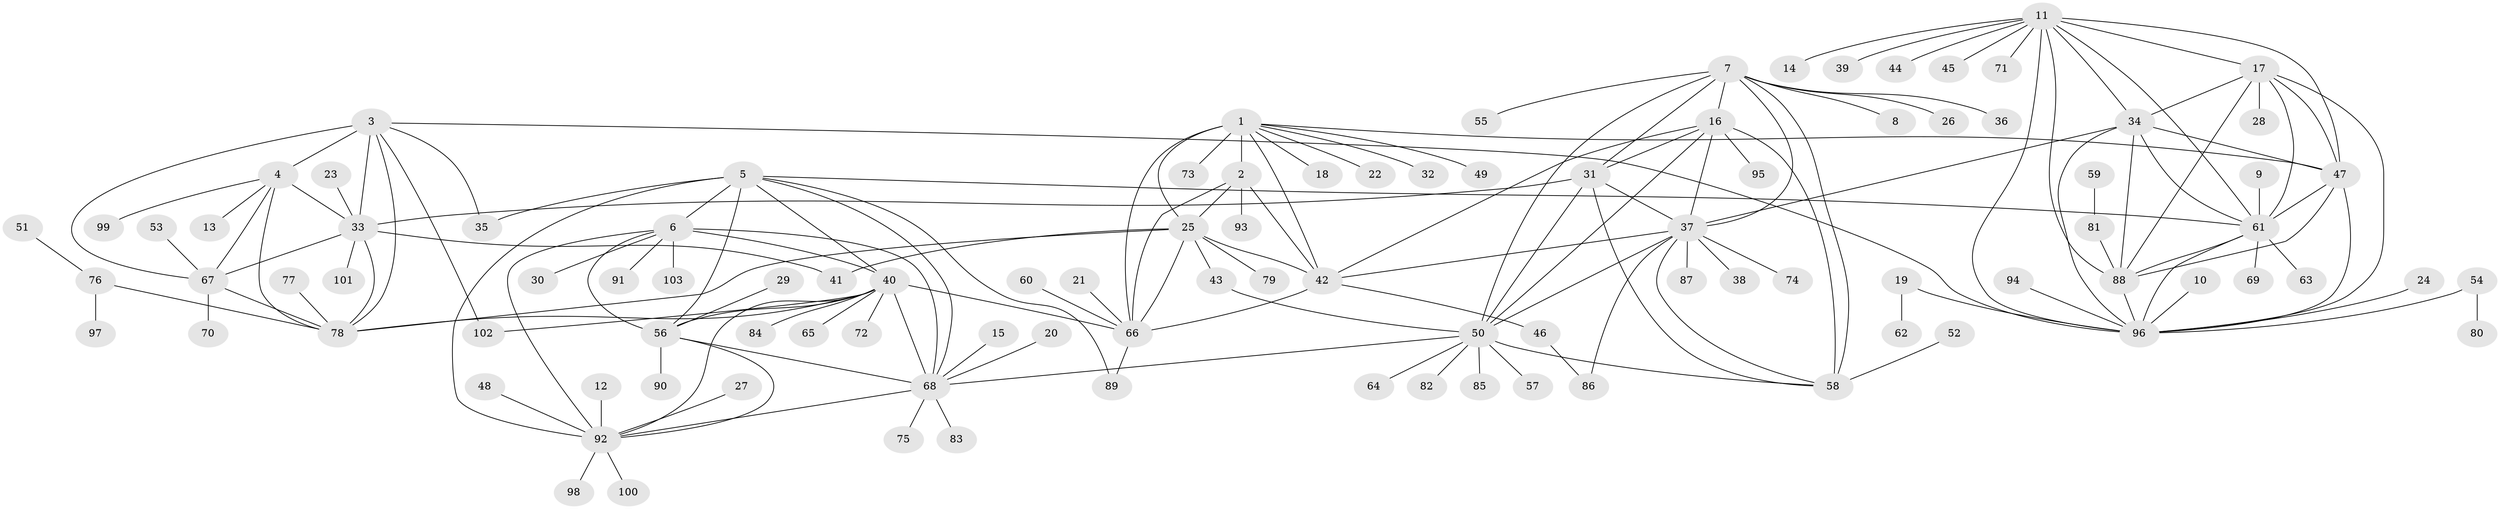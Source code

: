 // original degree distribution, {11: 0.03424657534246575, 8: 0.0821917808219178, 12: 0.02054794520547945, 13: 0.0273972602739726, 9: 0.03424657534246575, 10: 0.00684931506849315, 7: 0.02054794520547945, 6: 0.0136986301369863, 2: 0.14383561643835616, 1: 0.5958904109589042, 4: 0.00684931506849315, 3: 0.0136986301369863}
// Generated by graph-tools (version 1.1) at 2025/37/03/04/25 23:37:48]
// undirected, 103 vertices, 162 edges
graph export_dot {
  node [color=gray90,style=filled];
  1;
  2;
  3;
  4;
  5;
  6;
  7;
  8;
  9;
  10;
  11;
  12;
  13;
  14;
  15;
  16;
  17;
  18;
  19;
  20;
  21;
  22;
  23;
  24;
  25;
  26;
  27;
  28;
  29;
  30;
  31;
  32;
  33;
  34;
  35;
  36;
  37;
  38;
  39;
  40;
  41;
  42;
  43;
  44;
  45;
  46;
  47;
  48;
  49;
  50;
  51;
  52;
  53;
  54;
  55;
  56;
  57;
  58;
  59;
  60;
  61;
  62;
  63;
  64;
  65;
  66;
  67;
  68;
  69;
  70;
  71;
  72;
  73;
  74;
  75;
  76;
  77;
  78;
  79;
  80;
  81;
  82;
  83;
  84;
  85;
  86;
  87;
  88;
  89;
  90;
  91;
  92;
  93;
  94;
  95;
  96;
  97;
  98;
  99;
  100;
  101;
  102;
  103;
  1 -- 2 [weight=4.0];
  1 -- 18 [weight=1.0];
  1 -- 22 [weight=1.0];
  1 -- 25 [weight=2.0];
  1 -- 32 [weight=1.0];
  1 -- 42 [weight=2.0];
  1 -- 47 [weight=1.0];
  1 -- 49 [weight=1.0];
  1 -- 66 [weight=2.0];
  1 -- 73 [weight=1.0];
  2 -- 25 [weight=2.0];
  2 -- 42 [weight=2.0];
  2 -- 66 [weight=2.0];
  2 -- 93 [weight=1.0];
  3 -- 4 [weight=4.0];
  3 -- 33 [weight=2.0];
  3 -- 35 [weight=1.0];
  3 -- 67 [weight=2.0];
  3 -- 78 [weight=2.0];
  3 -- 96 [weight=1.0];
  3 -- 102 [weight=1.0];
  4 -- 13 [weight=1.0];
  4 -- 33 [weight=2.0];
  4 -- 67 [weight=2.0];
  4 -- 78 [weight=2.0];
  4 -- 99 [weight=1.0];
  5 -- 6 [weight=2.0];
  5 -- 35 [weight=1.0];
  5 -- 40 [weight=1.0];
  5 -- 56 [weight=1.0];
  5 -- 61 [weight=1.0];
  5 -- 68 [weight=1.0];
  5 -- 89 [weight=1.0];
  5 -- 92 [weight=1.0];
  6 -- 30 [weight=1.0];
  6 -- 40 [weight=2.0];
  6 -- 56 [weight=2.0];
  6 -- 68 [weight=2.0];
  6 -- 91 [weight=1.0];
  6 -- 92 [weight=2.0];
  6 -- 103 [weight=1.0];
  7 -- 8 [weight=1.0];
  7 -- 16 [weight=2.0];
  7 -- 26 [weight=1.0];
  7 -- 31 [weight=2.0];
  7 -- 36 [weight=1.0];
  7 -- 37 [weight=2.0];
  7 -- 50 [weight=2.0];
  7 -- 55 [weight=1.0];
  7 -- 58 [weight=2.0];
  9 -- 61 [weight=1.0];
  10 -- 96 [weight=1.0];
  11 -- 14 [weight=1.0];
  11 -- 17 [weight=1.0];
  11 -- 34 [weight=1.0];
  11 -- 39 [weight=1.0];
  11 -- 44 [weight=1.0];
  11 -- 45 [weight=1.0];
  11 -- 47 [weight=1.0];
  11 -- 61 [weight=1.0];
  11 -- 71 [weight=1.0];
  11 -- 88 [weight=1.0];
  11 -- 96 [weight=1.0];
  12 -- 92 [weight=1.0];
  15 -- 68 [weight=1.0];
  16 -- 31 [weight=1.0];
  16 -- 37 [weight=1.0];
  16 -- 42 [weight=1.0];
  16 -- 50 [weight=1.0];
  16 -- 58 [weight=1.0];
  16 -- 95 [weight=1.0];
  17 -- 28 [weight=1.0];
  17 -- 34 [weight=1.0];
  17 -- 47 [weight=1.0];
  17 -- 61 [weight=1.0];
  17 -- 88 [weight=1.0];
  17 -- 96 [weight=1.0];
  19 -- 62 [weight=1.0];
  19 -- 96 [weight=1.0];
  20 -- 68 [weight=1.0];
  21 -- 66 [weight=1.0];
  23 -- 33 [weight=1.0];
  24 -- 96 [weight=1.0];
  25 -- 41 [weight=1.0];
  25 -- 42 [weight=1.0];
  25 -- 43 [weight=1.0];
  25 -- 66 [weight=1.0];
  25 -- 78 [weight=1.0];
  25 -- 79 [weight=1.0];
  27 -- 92 [weight=1.0];
  29 -- 56 [weight=1.0];
  31 -- 33 [weight=1.0];
  31 -- 37 [weight=1.0];
  31 -- 50 [weight=1.0];
  31 -- 58 [weight=1.0];
  33 -- 41 [weight=1.0];
  33 -- 67 [weight=1.0];
  33 -- 78 [weight=1.0];
  33 -- 101 [weight=1.0];
  34 -- 37 [weight=1.0];
  34 -- 47 [weight=1.0];
  34 -- 61 [weight=1.0];
  34 -- 88 [weight=1.0];
  34 -- 96 [weight=1.0];
  37 -- 38 [weight=1.0];
  37 -- 42 [weight=1.0];
  37 -- 50 [weight=1.0];
  37 -- 58 [weight=1.0];
  37 -- 74 [weight=1.0];
  37 -- 86 [weight=1.0];
  37 -- 87 [weight=1.0];
  40 -- 56 [weight=1.0];
  40 -- 65 [weight=1.0];
  40 -- 66 [weight=1.0];
  40 -- 68 [weight=1.0];
  40 -- 72 [weight=1.0];
  40 -- 78 [weight=1.0];
  40 -- 84 [weight=1.0];
  40 -- 92 [weight=1.0];
  40 -- 102 [weight=1.0];
  42 -- 46 [weight=1.0];
  42 -- 66 [weight=1.0];
  43 -- 50 [weight=1.0];
  46 -- 86 [weight=1.0];
  47 -- 61 [weight=1.0];
  47 -- 88 [weight=1.0];
  47 -- 96 [weight=1.0];
  48 -- 92 [weight=1.0];
  50 -- 57 [weight=1.0];
  50 -- 58 [weight=1.0];
  50 -- 64 [weight=1.0];
  50 -- 68 [weight=1.0];
  50 -- 82 [weight=1.0];
  50 -- 85 [weight=1.0];
  51 -- 76 [weight=1.0];
  52 -- 58 [weight=1.0];
  53 -- 67 [weight=1.0];
  54 -- 80 [weight=1.0];
  54 -- 96 [weight=1.0];
  56 -- 68 [weight=1.0];
  56 -- 90 [weight=1.0];
  56 -- 92 [weight=1.0];
  59 -- 81 [weight=1.0];
  60 -- 66 [weight=1.0];
  61 -- 63 [weight=1.0];
  61 -- 69 [weight=1.0];
  61 -- 88 [weight=1.0];
  61 -- 96 [weight=1.0];
  66 -- 89 [weight=1.0];
  67 -- 70 [weight=1.0];
  67 -- 78 [weight=1.0];
  68 -- 75 [weight=1.0];
  68 -- 83 [weight=1.0];
  68 -- 92 [weight=1.0];
  76 -- 78 [weight=1.0];
  76 -- 97 [weight=1.0];
  77 -- 78 [weight=1.0];
  81 -- 88 [weight=1.0];
  88 -- 96 [weight=1.0];
  92 -- 98 [weight=1.0];
  92 -- 100 [weight=1.0];
  94 -- 96 [weight=1.0];
}
